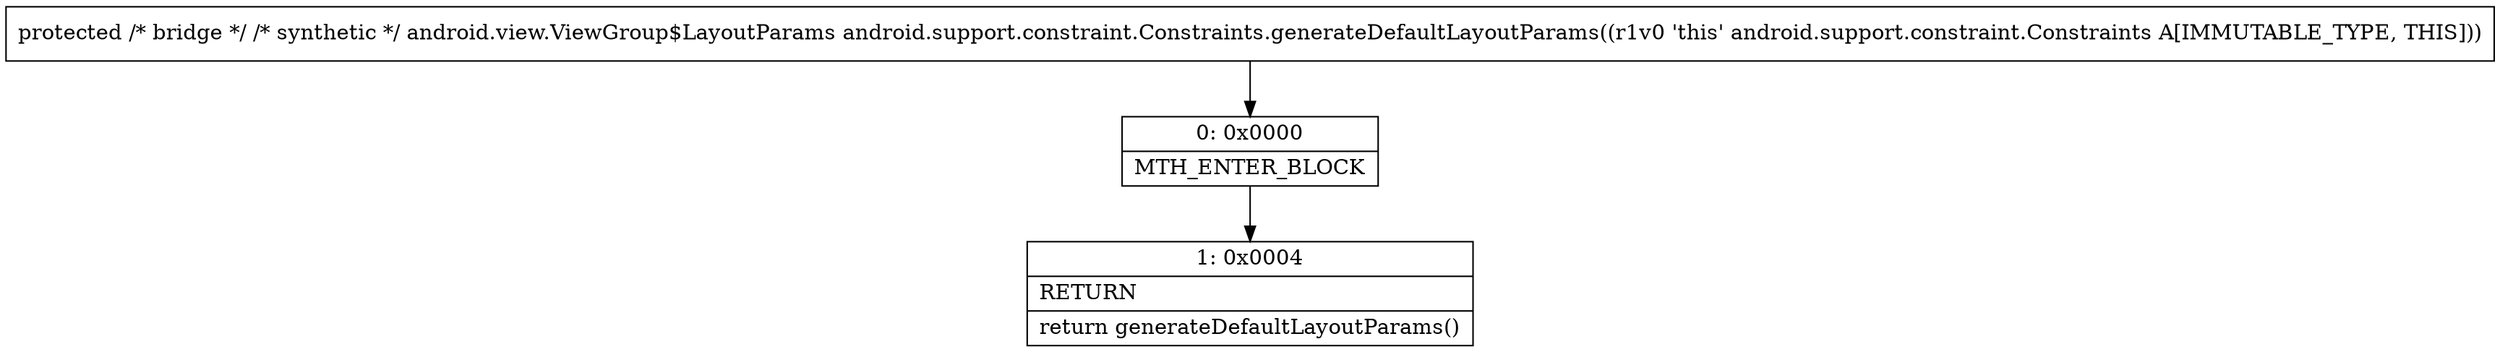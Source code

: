 digraph "CFG forandroid.support.constraint.Constraints.generateDefaultLayoutParams()Landroid\/view\/ViewGroup$LayoutParams;" {
Node_0 [shape=record,label="{0\:\ 0x0000|MTH_ENTER_BLOCK\l}"];
Node_1 [shape=record,label="{1\:\ 0x0004|RETURN\l|return generateDefaultLayoutParams()\l}"];
MethodNode[shape=record,label="{protected \/* bridge *\/ \/* synthetic *\/ android.view.ViewGroup$LayoutParams android.support.constraint.Constraints.generateDefaultLayoutParams((r1v0 'this' android.support.constraint.Constraints A[IMMUTABLE_TYPE, THIS])) }"];
MethodNode -> Node_0;
Node_0 -> Node_1;
}

